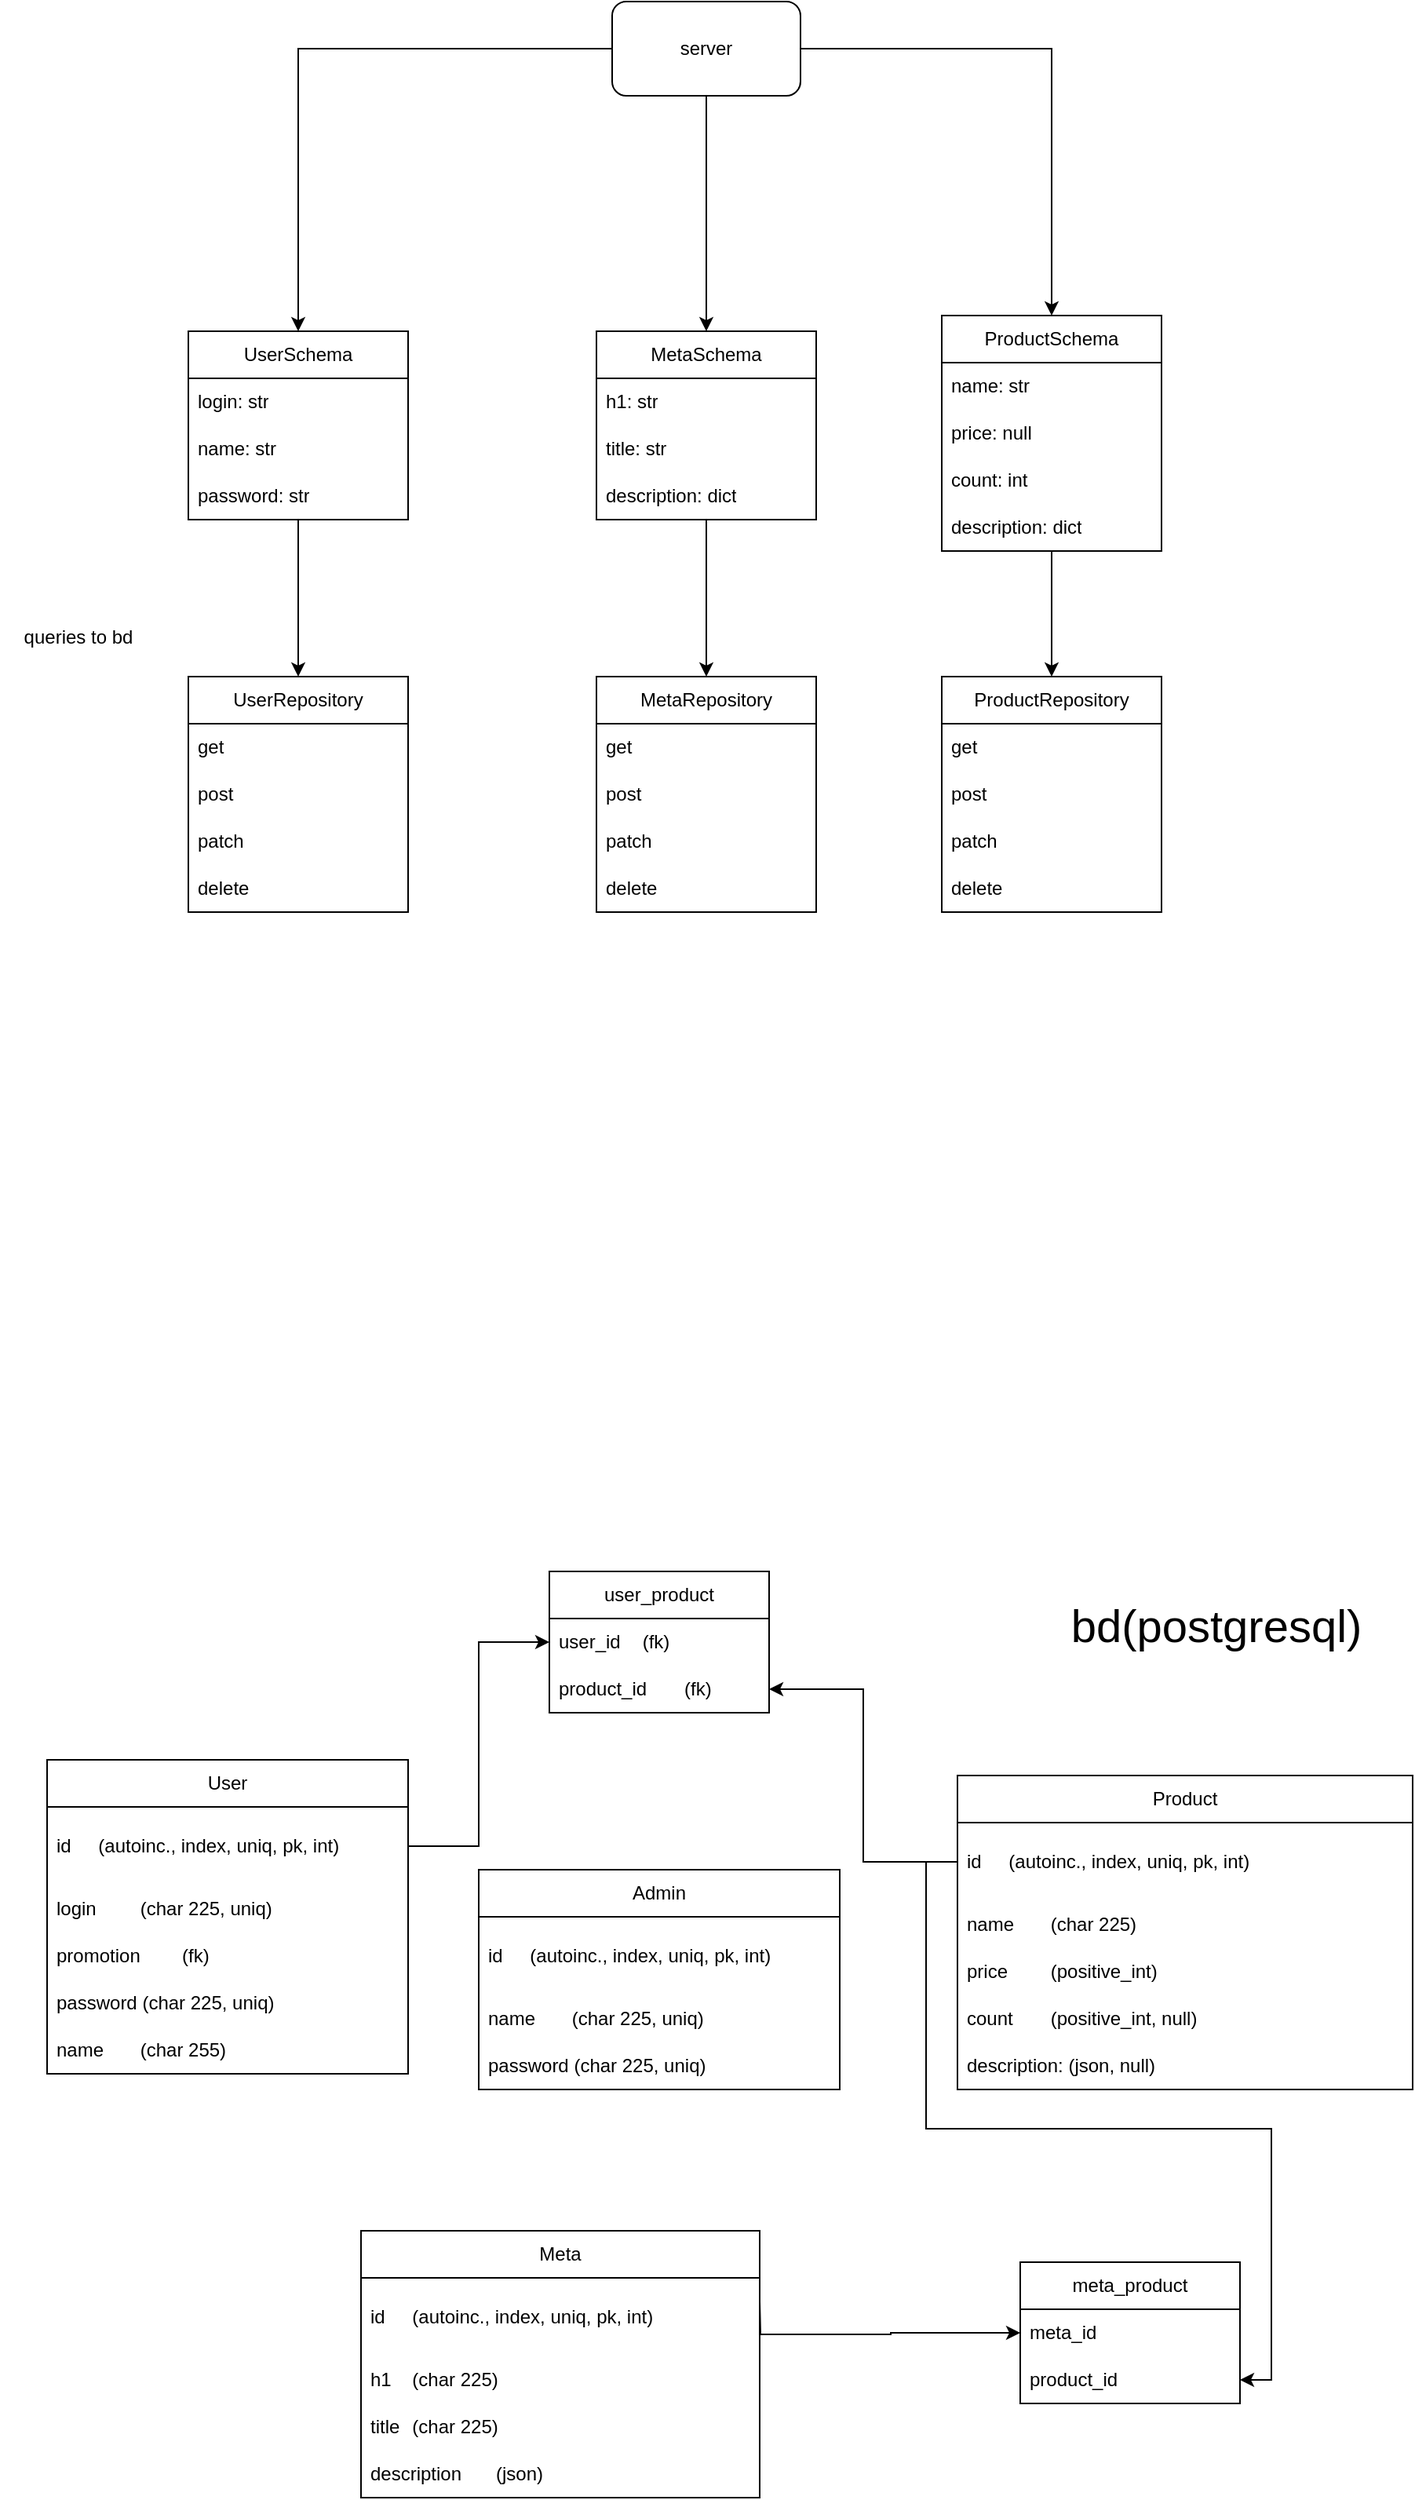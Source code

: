 <mxfile version="22.1.11" type="github">
  <diagram name="Страница — 1" id="qyjsrLol-l17O-QAmHuS">
    <mxGraphModel dx="1050" dy="1699" grid="1" gridSize="10" guides="1" tooltips="1" connect="1" arrows="1" fold="1" page="1" pageScale="1" pageWidth="827" pageHeight="1169" math="0" shadow="0">
      <root>
        <mxCell id="0" />
        <mxCell id="1" parent="0" />
        <mxCell id="70L6qFqrPIOr7-39Y_Ha-1" value="User" style="swimlane;fontStyle=0;childLayout=stackLayout;horizontal=1;startSize=30;horizontalStack=0;resizeParent=1;resizeParentMax=0;resizeLast=0;collapsible=1;marginBottom=0;whiteSpace=wrap;html=1;" vertex="1" parent="1">
          <mxGeometry x="30" y="930" width="230" height="200" as="geometry" />
        </mxCell>
        <mxCell id="70L6qFqrPIOr7-39Y_Ha-2" value="id &lt;span style=&quot;white-space: pre;&quot;&gt;&#x9;&lt;/span&gt;(autoinc., index, uniq, pk, int)" style="text;strokeColor=none;fillColor=none;align=left;verticalAlign=middle;spacingLeft=4;spacingRight=4;overflow=hidden;points=[[0,0.5],[1,0.5]];portConstraint=eastwest;rotatable=0;whiteSpace=wrap;html=1;" vertex="1" parent="70L6qFqrPIOr7-39Y_Ha-1">
          <mxGeometry y="30" width="230" height="50" as="geometry" />
        </mxCell>
        <mxCell id="70L6qFqrPIOr7-39Y_Ha-3" value="login&lt;span style=&quot;white-space: pre;&quot;&gt;&#x9;&lt;/span&gt;(char 225, uniq)" style="text;strokeColor=none;fillColor=none;align=left;verticalAlign=middle;spacingLeft=4;spacingRight=4;overflow=hidden;points=[[0,0.5],[1,0.5]];portConstraint=eastwest;rotatable=0;whiteSpace=wrap;html=1;" vertex="1" parent="70L6qFqrPIOr7-39Y_Ha-1">
          <mxGeometry y="80" width="230" height="30" as="geometry" />
        </mxCell>
        <mxCell id="70L6qFqrPIOr7-39Y_Ha-4" value="promotion&lt;span style=&quot;white-space: pre;&quot;&gt;&#x9;&lt;/span&gt;(fk)" style="text;strokeColor=none;fillColor=none;align=left;verticalAlign=middle;spacingLeft=4;spacingRight=4;overflow=hidden;points=[[0,0.5],[1,0.5]];portConstraint=eastwest;rotatable=0;whiteSpace=wrap;html=1;" vertex="1" parent="70L6qFqrPIOr7-39Y_Ha-1">
          <mxGeometry y="110" width="230" height="30" as="geometry" />
        </mxCell>
        <mxCell id="70L6qFqrPIOr7-39Y_Ha-9" value="password (char 225, uniq)" style="text;strokeColor=none;fillColor=none;align=left;verticalAlign=middle;spacingLeft=4;spacingRight=4;overflow=hidden;points=[[0,0.5],[1,0.5]];portConstraint=eastwest;rotatable=0;whiteSpace=wrap;html=1;" vertex="1" parent="70L6qFqrPIOr7-39Y_Ha-1">
          <mxGeometry y="140" width="230" height="30" as="geometry" />
        </mxCell>
        <mxCell id="70L6qFqrPIOr7-39Y_Ha-38" value="name&lt;span style=&quot;white-space: pre;&quot;&gt;&#x9;&lt;/span&gt;(char 255)" style="text;strokeColor=none;fillColor=none;align=left;verticalAlign=middle;spacingLeft=4;spacingRight=4;overflow=hidden;points=[[0,0.5],[1,0.5]];portConstraint=eastwest;rotatable=0;whiteSpace=wrap;html=1;" vertex="1" parent="70L6qFqrPIOr7-39Y_Ha-1">
          <mxGeometry y="170" width="230" height="30" as="geometry" />
        </mxCell>
        <mxCell id="70L6qFqrPIOr7-39Y_Ha-65" style="edgeStyle=orthogonalEdgeStyle;rounded=0;orthogonalLoop=1;jettySize=auto;html=1;entryX=0.5;entryY=0;entryDx=0;entryDy=0;" edge="1" parent="1" source="70L6qFqrPIOr7-39Y_Ha-5" target="70L6qFqrPIOr7-39Y_Ha-51">
          <mxGeometry relative="1" as="geometry" />
        </mxCell>
        <mxCell id="70L6qFqrPIOr7-39Y_Ha-66" style="edgeStyle=orthogonalEdgeStyle;rounded=0;orthogonalLoop=1;jettySize=auto;html=1;entryX=0.5;entryY=0;entryDx=0;entryDy=0;" edge="1" parent="1" source="70L6qFqrPIOr7-39Y_Ha-5" target="70L6qFqrPIOr7-39Y_Ha-59">
          <mxGeometry relative="1" as="geometry" />
        </mxCell>
        <mxCell id="70L6qFqrPIOr7-39Y_Ha-90" style="edgeStyle=orthogonalEdgeStyle;rounded=0;orthogonalLoop=1;jettySize=auto;html=1;entryX=0.5;entryY=0;entryDx=0;entryDy=0;" edge="1" parent="1" source="70L6qFqrPIOr7-39Y_Ha-5" target="70L6qFqrPIOr7-39Y_Ha-85">
          <mxGeometry relative="1" as="geometry" />
        </mxCell>
        <mxCell id="70L6qFqrPIOr7-39Y_Ha-5" value="server" style="rounded=1;whiteSpace=wrap;html=1;" vertex="1" parent="1">
          <mxGeometry x="390" y="-190" width="120" height="60" as="geometry" />
        </mxCell>
        <mxCell id="70L6qFqrPIOr7-39Y_Ha-11" value="Product" style="swimlane;fontStyle=0;childLayout=stackLayout;horizontal=1;startSize=30;horizontalStack=0;resizeParent=1;resizeParentMax=0;resizeLast=0;collapsible=1;marginBottom=0;whiteSpace=wrap;html=1;" vertex="1" parent="1">
          <mxGeometry x="610" y="940" width="290" height="200" as="geometry" />
        </mxCell>
        <mxCell id="70L6qFqrPIOr7-39Y_Ha-15" value="id &lt;span style=&quot;white-space: pre;&quot;&gt;&#x9;&lt;/span&gt;(autoinc., index, uniq, pk, int)" style="text;strokeColor=none;fillColor=none;align=left;verticalAlign=middle;spacingLeft=4;spacingRight=4;overflow=hidden;points=[[0,0.5],[1,0.5]];portConstraint=eastwest;rotatable=0;whiteSpace=wrap;html=1;" vertex="1" parent="70L6qFqrPIOr7-39Y_Ha-11">
          <mxGeometry y="30" width="290" height="50" as="geometry" />
        </mxCell>
        <mxCell id="70L6qFqrPIOr7-39Y_Ha-16" value="name&lt;span style=&quot;white-space: pre;&quot;&gt;&#x9;&lt;/span&gt;(char 225)" style="text;strokeColor=none;fillColor=none;align=left;verticalAlign=middle;spacingLeft=4;spacingRight=4;overflow=hidden;points=[[0,0.5],[1,0.5]];portConstraint=eastwest;rotatable=0;whiteSpace=wrap;html=1;" vertex="1" parent="70L6qFqrPIOr7-39Y_Ha-11">
          <mxGeometry y="80" width="290" height="30" as="geometry" />
        </mxCell>
        <mxCell id="70L6qFqrPIOr7-39Y_Ha-13" value="price&lt;span style=&quot;white-space: pre;&quot;&gt;&#x9;&lt;/span&gt;(positive_int)" style="text;strokeColor=none;fillColor=none;align=left;verticalAlign=middle;spacingLeft=4;spacingRight=4;overflow=hidden;points=[[0,0.5],[1,0.5]];portConstraint=eastwest;rotatable=0;whiteSpace=wrap;html=1;" vertex="1" parent="70L6qFqrPIOr7-39Y_Ha-11">
          <mxGeometry y="110" width="290" height="30" as="geometry" />
        </mxCell>
        <mxCell id="70L6qFqrPIOr7-39Y_Ha-14" value="count&lt;span style=&quot;white-space: pre;&quot;&gt;&#x9;&lt;/span&gt;(positive_int, null)" style="text;strokeColor=none;fillColor=none;align=left;verticalAlign=middle;spacingLeft=4;spacingRight=4;overflow=hidden;points=[[0,0.5],[1,0.5]];portConstraint=eastwest;rotatable=0;whiteSpace=wrap;html=1;" vertex="1" parent="70L6qFqrPIOr7-39Y_Ha-11">
          <mxGeometry y="140" width="290" height="30" as="geometry" />
        </mxCell>
        <mxCell id="70L6qFqrPIOr7-39Y_Ha-63" value="description: (json, null)" style="text;strokeColor=none;fillColor=none;align=left;verticalAlign=middle;spacingLeft=4;spacingRight=4;overflow=hidden;points=[[0,0.5],[1,0.5]];portConstraint=eastwest;rotatable=0;whiteSpace=wrap;html=1;" vertex="1" parent="70L6qFqrPIOr7-39Y_Ha-11">
          <mxGeometry y="170" width="290" height="30" as="geometry" />
        </mxCell>
        <mxCell id="70L6qFqrPIOr7-39Y_Ha-17" value="user_product" style="swimlane;fontStyle=0;childLayout=stackLayout;horizontal=1;startSize=30;horizontalStack=0;resizeParent=1;resizeParentMax=0;resizeLast=0;collapsible=1;marginBottom=0;whiteSpace=wrap;html=1;" vertex="1" parent="1">
          <mxGeometry x="350" y="810" width="140" height="90" as="geometry" />
        </mxCell>
        <mxCell id="70L6qFqrPIOr7-39Y_Ha-18" value="user_id&lt;span style=&quot;white-space: pre;&quot;&gt;&#x9;&lt;/span&gt;(fk)" style="text;strokeColor=none;fillColor=none;align=left;verticalAlign=middle;spacingLeft=4;spacingRight=4;overflow=hidden;points=[[0,0.5],[1,0.5]];portConstraint=eastwest;rotatable=0;whiteSpace=wrap;html=1;" vertex="1" parent="70L6qFqrPIOr7-39Y_Ha-17">
          <mxGeometry y="30" width="140" height="30" as="geometry" />
        </mxCell>
        <mxCell id="70L6qFqrPIOr7-39Y_Ha-19" value="product_id&lt;span style=&quot;white-space: pre;&quot;&gt;&#x9;&lt;/span&gt;(fk)" style="text;strokeColor=none;fillColor=none;align=left;verticalAlign=middle;spacingLeft=4;spacingRight=4;overflow=hidden;points=[[0,0.5],[1,0.5]];portConstraint=eastwest;rotatable=0;whiteSpace=wrap;html=1;" vertex="1" parent="70L6qFqrPIOr7-39Y_Ha-17">
          <mxGeometry y="60" width="140" height="30" as="geometry" />
        </mxCell>
        <mxCell id="70L6qFqrPIOr7-39Y_Ha-21" style="edgeStyle=orthogonalEdgeStyle;rounded=0;orthogonalLoop=1;jettySize=auto;html=1;entryX=0;entryY=0.5;entryDx=0;entryDy=0;" edge="1" parent="1" source="70L6qFqrPIOr7-39Y_Ha-2" target="70L6qFqrPIOr7-39Y_Ha-18">
          <mxGeometry relative="1" as="geometry" />
        </mxCell>
        <mxCell id="70L6qFqrPIOr7-39Y_Ha-25" style="edgeStyle=orthogonalEdgeStyle;rounded=0;orthogonalLoop=1;jettySize=auto;html=1;entryX=1;entryY=0.5;entryDx=0;entryDy=0;" edge="1" parent="1" source="70L6qFqrPIOr7-39Y_Ha-15" target="70L6qFqrPIOr7-39Y_Ha-19">
          <mxGeometry relative="1" as="geometry" />
        </mxCell>
        <mxCell id="70L6qFqrPIOr7-39Y_Ha-27" value="Admin" style="swimlane;fontStyle=0;childLayout=stackLayout;horizontal=1;startSize=30;horizontalStack=0;resizeParent=1;resizeParentMax=0;resizeLast=0;collapsible=1;marginBottom=0;whiteSpace=wrap;html=1;" vertex="1" parent="1">
          <mxGeometry x="305" y="1000" width="230" height="140" as="geometry" />
        </mxCell>
        <mxCell id="70L6qFqrPIOr7-39Y_Ha-28" value="id &lt;span style=&quot;white-space: pre;&quot;&gt;&#x9;&lt;/span&gt;(autoinc., index, uniq, pk, int)" style="text;strokeColor=none;fillColor=none;align=left;verticalAlign=middle;spacingLeft=4;spacingRight=4;overflow=hidden;points=[[0,0.5],[1,0.5]];portConstraint=eastwest;rotatable=0;whiteSpace=wrap;html=1;" vertex="1" parent="70L6qFqrPIOr7-39Y_Ha-27">
          <mxGeometry y="30" width="230" height="50" as="geometry" />
        </mxCell>
        <mxCell id="70L6qFqrPIOr7-39Y_Ha-29" value="name&lt;span style=&quot;white-space: pre;&quot;&gt;&#x9;&lt;/span&gt;(char 225, uniq)" style="text;strokeColor=none;fillColor=none;align=left;verticalAlign=middle;spacingLeft=4;spacingRight=4;overflow=hidden;points=[[0,0.5],[1,0.5]];portConstraint=eastwest;rotatable=0;whiteSpace=wrap;html=1;" vertex="1" parent="70L6qFqrPIOr7-39Y_Ha-27">
          <mxGeometry y="80" width="230" height="30" as="geometry" />
        </mxCell>
        <mxCell id="70L6qFqrPIOr7-39Y_Ha-31" value="password (char 225, uniq)" style="text;strokeColor=none;fillColor=none;align=left;verticalAlign=middle;spacingLeft=4;spacingRight=4;overflow=hidden;points=[[0,0.5],[1,0.5]];portConstraint=eastwest;rotatable=0;whiteSpace=wrap;html=1;" vertex="1" parent="70L6qFqrPIOr7-39Y_Ha-27">
          <mxGeometry y="110" width="230" height="30" as="geometry" />
        </mxCell>
        <mxCell id="70L6qFqrPIOr7-39Y_Ha-33" value="bd(postgresql)" style="text;html=1;strokeColor=none;fillColor=none;align=center;verticalAlign=middle;whiteSpace=wrap;rounded=0;fontSize=29;" vertex="1" parent="1">
          <mxGeometry x="670" y="810" width="210" height="70" as="geometry" />
        </mxCell>
        <mxCell id="70L6qFqrPIOr7-39Y_Ha-34" value="UserRepository" style="swimlane;fontStyle=0;childLayout=stackLayout;horizontal=1;startSize=30;horizontalStack=0;resizeParent=1;resizeParentMax=0;resizeLast=0;collapsible=1;marginBottom=0;whiteSpace=wrap;html=1;" vertex="1" parent="1">
          <mxGeometry x="120" y="240" width="140" height="150" as="geometry" />
        </mxCell>
        <mxCell id="70L6qFqrPIOr7-39Y_Ha-35" value="get" style="text;strokeColor=none;fillColor=none;align=left;verticalAlign=middle;spacingLeft=4;spacingRight=4;overflow=hidden;points=[[0,0.5],[1,0.5]];portConstraint=eastwest;rotatable=0;whiteSpace=wrap;html=1;" vertex="1" parent="70L6qFqrPIOr7-39Y_Ha-34">
          <mxGeometry y="30" width="140" height="30" as="geometry" />
        </mxCell>
        <mxCell id="70L6qFqrPIOr7-39Y_Ha-36" value="post" style="text;strokeColor=none;fillColor=none;align=left;verticalAlign=middle;spacingLeft=4;spacingRight=4;overflow=hidden;points=[[0,0.5],[1,0.5]];portConstraint=eastwest;rotatable=0;whiteSpace=wrap;html=1;" vertex="1" parent="70L6qFqrPIOr7-39Y_Ha-34">
          <mxGeometry y="60" width="140" height="30" as="geometry" />
        </mxCell>
        <mxCell id="70L6qFqrPIOr7-39Y_Ha-37" value="patch" style="text;strokeColor=none;fillColor=none;align=left;verticalAlign=middle;spacingLeft=4;spacingRight=4;overflow=hidden;points=[[0,0.5],[1,0.5]];portConstraint=eastwest;rotatable=0;whiteSpace=wrap;html=1;" vertex="1" parent="70L6qFqrPIOr7-39Y_Ha-34">
          <mxGeometry y="90" width="140" height="30" as="geometry" />
        </mxCell>
        <mxCell id="70L6qFqrPIOr7-39Y_Ha-39" value="delete" style="text;strokeColor=none;fillColor=none;align=left;verticalAlign=middle;spacingLeft=4;spacingRight=4;overflow=hidden;points=[[0,0.5],[1,0.5]];portConstraint=eastwest;rotatable=0;whiteSpace=wrap;html=1;" vertex="1" parent="70L6qFqrPIOr7-39Y_Ha-34">
          <mxGeometry y="120" width="140" height="30" as="geometry" />
        </mxCell>
        <mxCell id="70L6qFqrPIOr7-39Y_Ha-40" value="ProductRepository" style="swimlane;fontStyle=0;childLayout=stackLayout;horizontal=1;startSize=30;horizontalStack=0;resizeParent=1;resizeParentMax=0;resizeLast=0;collapsible=1;marginBottom=0;whiteSpace=wrap;html=1;" vertex="1" parent="1">
          <mxGeometry x="600" y="240" width="140" height="150" as="geometry" />
        </mxCell>
        <mxCell id="70L6qFqrPIOr7-39Y_Ha-41" value="get" style="text;strokeColor=none;fillColor=none;align=left;verticalAlign=middle;spacingLeft=4;spacingRight=4;overflow=hidden;points=[[0,0.5],[1,0.5]];portConstraint=eastwest;rotatable=0;whiteSpace=wrap;html=1;" vertex="1" parent="70L6qFqrPIOr7-39Y_Ha-40">
          <mxGeometry y="30" width="140" height="30" as="geometry" />
        </mxCell>
        <mxCell id="70L6qFqrPIOr7-39Y_Ha-42" value="post" style="text;strokeColor=none;fillColor=none;align=left;verticalAlign=middle;spacingLeft=4;spacingRight=4;overflow=hidden;points=[[0,0.5],[1,0.5]];portConstraint=eastwest;rotatable=0;whiteSpace=wrap;html=1;" vertex="1" parent="70L6qFqrPIOr7-39Y_Ha-40">
          <mxGeometry y="60" width="140" height="30" as="geometry" />
        </mxCell>
        <mxCell id="70L6qFqrPIOr7-39Y_Ha-43" value="patch" style="text;strokeColor=none;fillColor=none;align=left;verticalAlign=middle;spacingLeft=4;spacingRight=4;overflow=hidden;points=[[0,0.5],[1,0.5]];portConstraint=eastwest;rotatable=0;whiteSpace=wrap;html=1;" vertex="1" parent="70L6qFqrPIOr7-39Y_Ha-40">
          <mxGeometry y="90" width="140" height="30" as="geometry" />
        </mxCell>
        <mxCell id="70L6qFqrPIOr7-39Y_Ha-44" value="delete" style="text;strokeColor=none;fillColor=none;align=left;verticalAlign=middle;spacingLeft=4;spacingRight=4;overflow=hidden;points=[[0,0.5],[1,0.5]];portConstraint=eastwest;rotatable=0;whiteSpace=wrap;html=1;" vertex="1" parent="70L6qFqrPIOr7-39Y_Ha-40">
          <mxGeometry y="120" width="140" height="30" as="geometry" />
        </mxCell>
        <mxCell id="70L6qFqrPIOr7-39Y_Ha-50" value="queries to bd" style="text;html=1;strokeColor=none;fillColor=none;align=center;verticalAlign=middle;whiteSpace=wrap;rounded=0;" vertex="1" parent="1">
          <mxGeometry y="200" width="100" height="30" as="geometry" />
        </mxCell>
        <mxCell id="70L6qFqrPIOr7-39Y_Ha-68" style="edgeStyle=orthogonalEdgeStyle;rounded=0;orthogonalLoop=1;jettySize=auto;html=1;entryX=0.5;entryY=0;entryDx=0;entryDy=0;" edge="1" parent="1" source="70L6qFqrPIOr7-39Y_Ha-51" target="70L6qFqrPIOr7-39Y_Ha-34">
          <mxGeometry relative="1" as="geometry" />
        </mxCell>
        <mxCell id="70L6qFqrPIOr7-39Y_Ha-51" value="UserSchema" style="swimlane;fontStyle=0;childLayout=stackLayout;horizontal=1;startSize=30;horizontalStack=0;resizeParent=1;resizeParentMax=0;resizeLast=0;collapsible=1;marginBottom=0;whiteSpace=wrap;html=1;" vertex="1" parent="1">
          <mxGeometry x="120" y="20" width="140" height="120" as="geometry" />
        </mxCell>
        <mxCell id="70L6qFqrPIOr7-39Y_Ha-52" value="login: str" style="text;strokeColor=none;fillColor=none;align=left;verticalAlign=middle;spacingLeft=4;spacingRight=4;overflow=hidden;points=[[0,0.5],[1,0.5]];portConstraint=eastwest;rotatable=0;whiteSpace=wrap;html=1;" vertex="1" parent="70L6qFqrPIOr7-39Y_Ha-51">
          <mxGeometry y="30" width="140" height="30" as="geometry" />
        </mxCell>
        <mxCell id="70L6qFqrPIOr7-39Y_Ha-53" value="name: str" style="text;strokeColor=none;fillColor=none;align=left;verticalAlign=middle;spacingLeft=4;spacingRight=4;overflow=hidden;points=[[0,0.5],[1,0.5]];portConstraint=eastwest;rotatable=0;whiteSpace=wrap;html=1;" vertex="1" parent="70L6qFqrPIOr7-39Y_Ha-51">
          <mxGeometry y="60" width="140" height="30" as="geometry" />
        </mxCell>
        <mxCell id="70L6qFqrPIOr7-39Y_Ha-54" value="password: str" style="text;strokeColor=none;fillColor=none;align=left;verticalAlign=middle;spacingLeft=4;spacingRight=4;overflow=hidden;points=[[0,0.5],[1,0.5]];portConstraint=eastwest;rotatable=0;whiteSpace=wrap;html=1;" vertex="1" parent="70L6qFqrPIOr7-39Y_Ha-51">
          <mxGeometry y="90" width="140" height="30" as="geometry" />
        </mxCell>
        <mxCell id="70L6qFqrPIOr7-39Y_Ha-67" style="edgeStyle=orthogonalEdgeStyle;rounded=0;orthogonalLoop=1;jettySize=auto;html=1;entryX=0.5;entryY=0;entryDx=0;entryDy=0;" edge="1" parent="1" source="70L6qFqrPIOr7-39Y_Ha-59" target="70L6qFqrPIOr7-39Y_Ha-40">
          <mxGeometry relative="1" as="geometry" />
        </mxCell>
        <mxCell id="70L6qFqrPIOr7-39Y_Ha-59" value="ProductSchema" style="swimlane;fontStyle=0;childLayout=stackLayout;horizontal=1;startSize=30;horizontalStack=0;resizeParent=1;resizeParentMax=0;resizeLast=0;collapsible=1;marginBottom=0;whiteSpace=wrap;html=1;" vertex="1" parent="1">
          <mxGeometry x="600" y="10" width="140" height="150" as="geometry" />
        </mxCell>
        <mxCell id="70L6qFqrPIOr7-39Y_Ha-60" value="name: str" style="text;strokeColor=none;fillColor=none;align=left;verticalAlign=middle;spacingLeft=4;spacingRight=4;overflow=hidden;points=[[0,0.5],[1,0.5]];portConstraint=eastwest;rotatable=0;whiteSpace=wrap;html=1;" vertex="1" parent="70L6qFqrPIOr7-39Y_Ha-59">
          <mxGeometry y="30" width="140" height="30" as="geometry" />
        </mxCell>
        <mxCell id="70L6qFqrPIOr7-39Y_Ha-61" value="price: null" style="text;strokeColor=none;fillColor=none;align=left;verticalAlign=middle;spacingLeft=4;spacingRight=4;overflow=hidden;points=[[0,0.5],[1,0.5]];portConstraint=eastwest;rotatable=0;whiteSpace=wrap;html=1;" vertex="1" parent="70L6qFqrPIOr7-39Y_Ha-59">
          <mxGeometry y="60" width="140" height="30" as="geometry" />
        </mxCell>
        <mxCell id="70L6qFqrPIOr7-39Y_Ha-62" value="count: int" style="text;strokeColor=none;fillColor=none;align=left;verticalAlign=middle;spacingLeft=4;spacingRight=4;overflow=hidden;points=[[0,0.5],[1,0.5]];portConstraint=eastwest;rotatable=0;whiteSpace=wrap;html=1;" vertex="1" parent="70L6qFqrPIOr7-39Y_Ha-59">
          <mxGeometry y="90" width="140" height="30" as="geometry" />
        </mxCell>
        <mxCell id="70L6qFqrPIOr7-39Y_Ha-64" value="description: dict" style="text;strokeColor=none;fillColor=none;align=left;verticalAlign=middle;spacingLeft=4;spacingRight=4;overflow=hidden;points=[[0,0.5],[1,0.5]];portConstraint=eastwest;rotatable=0;whiteSpace=wrap;html=1;" vertex="1" parent="70L6qFqrPIOr7-39Y_Ha-59">
          <mxGeometry y="120" width="140" height="30" as="geometry" />
        </mxCell>
        <mxCell id="70L6qFqrPIOr7-39Y_Ha-69" value="Meta" style="swimlane;fontStyle=0;childLayout=stackLayout;horizontal=1;startSize=30;horizontalStack=0;resizeParent=1;resizeParentMax=0;resizeLast=0;collapsible=1;marginBottom=0;whiteSpace=wrap;html=1;" vertex="1" parent="1">
          <mxGeometry x="230" y="1230" width="254" height="170" as="geometry" />
        </mxCell>
        <mxCell id="70L6qFqrPIOr7-39Y_Ha-89" value="id &lt;span style=&quot;white-space: pre;&quot;&gt;&#x9;&lt;/span&gt;(autoinc., index, uniq, pk, int)" style="text;strokeColor=none;fillColor=none;align=left;verticalAlign=middle;spacingLeft=4;spacingRight=4;overflow=hidden;points=[[0,0.5],[1,0.5]];portConstraint=eastwest;rotatable=0;whiteSpace=wrap;html=1;" vertex="1" parent="70L6qFqrPIOr7-39Y_Ha-69">
          <mxGeometry y="30" width="254" height="50" as="geometry" />
        </mxCell>
        <mxCell id="70L6qFqrPIOr7-39Y_Ha-70" value="h1&lt;span style=&quot;white-space: pre;&quot;&gt;&#x9;&lt;/span&gt;(char 225)" style="text;strokeColor=none;fillColor=none;align=left;verticalAlign=middle;spacingLeft=4;spacingRight=4;overflow=hidden;points=[[0,0.5],[1,0.5]];portConstraint=eastwest;rotatable=0;whiteSpace=wrap;html=1;" vertex="1" parent="70L6qFqrPIOr7-39Y_Ha-69">
          <mxGeometry y="80" width="254" height="30" as="geometry" />
        </mxCell>
        <mxCell id="70L6qFqrPIOr7-39Y_Ha-71" value="title&lt;span style=&quot;white-space: pre;&quot;&gt;&#x9;&lt;/span&gt;(char 225)" style="text;strokeColor=none;fillColor=none;align=left;verticalAlign=middle;spacingLeft=4;spacingRight=4;overflow=hidden;points=[[0,0.5],[1,0.5]];portConstraint=eastwest;rotatable=0;whiteSpace=wrap;html=1;" vertex="1" parent="70L6qFqrPIOr7-39Y_Ha-69">
          <mxGeometry y="110" width="254" height="30" as="geometry" />
        </mxCell>
        <mxCell id="70L6qFqrPIOr7-39Y_Ha-72" value="description&lt;span style=&quot;white-space: pre;&quot;&gt;&#x9;&lt;/span&gt;(json)" style="text;strokeColor=none;fillColor=none;align=left;verticalAlign=middle;spacingLeft=4;spacingRight=4;overflow=hidden;points=[[0,0.5],[1,0.5]];portConstraint=eastwest;rotatable=0;whiteSpace=wrap;html=1;" vertex="1" parent="70L6qFqrPIOr7-39Y_Ha-69">
          <mxGeometry y="140" width="254" height="30" as="geometry" />
        </mxCell>
        <mxCell id="70L6qFqrPIOr7-39Y_Ha-74" value="meta_product" style="swimlane;fontStyle=0;childLayout=stackLayout;horizontal=1;startSize=30;horizontalStack=0;resizeParent=1;resizeParentMax=0;resizeLast=0;collapsible=1;marginBottom=0;whiteSpace=wrap;html=1;" vertex="1" parent="1">
          <mxGeometry x="650" y="1250" width="140" height="90" as="geometry" />
        </mxCell>
        <mxCell id="70L6qFqrPIOr7-39Y_Ha-75" value="meta_id" style="text;strokeColor=none;fillColor=none;align=left;verticalAlign=middle;spacingLeft=4;spacingRight=4;overflow=hidden;points=[[0,0.5],[1,0.5]];portConstraint=eastwest;rotatable=0;whiteSpace=wrap;html=1;" vertex="1" parent="70L6qFqrPIOr7-39Y_Ha-74">
          <mxGeometry y="30" width="140" height="30" as="geometry" />
        </mxCell>
        <mxCell id="70L6qFqrPIOr7-39Y_Ha-76" value="product_id" style="text;strokeColor=none;fillColor=none;align=left;verticalAlign=middle;spacingLeft=4;spacingRight=4;overflow=hidden;points=[[0,0.5],[1,0.5]];portConstraint=eastwest;rotatable=0;whiteSpace=wrap;html=1;" vertex="1" parent="70L6qFqrPIOr7-39Y_Ha-74">
          <mxGeometry y="60" width="140" height="30" as="geometry" />
        </mxCell>
        <mxCell id="70L6qFqrPIOr7-39Y_Ha-78" style="edgeStyle=orthogonalEdgeStyle;rounded=0;orthogonalLoop=1;jettySize=auto;html=1;entryX=0;entryY=0.5;entryDx=0;entryDy=0;" edge="1" parent="1" target="70L6qFqrPIOr7-39Y_Ha-75">
          <mxGeometry relative="1" as="geometry">
            <mxPoint x="484" y="1275" as="sourcePoint" />
          </mxGeometry>
        </mxCell>
        <mxCell id="70L6qFqrPIOr7-39Y_Ha-79" style="edgeStyle=orthogonalEdgeStyle;rounded=0;orthogonalLoop=1;jettySize=auto;html=1;entryX=1;entryY=0.5;entryDx=0;entryDy=0;" edge="1" parent="1" source="70L6qFqrPIOr7-39Y_Ha-15" target="70L6qFqrPIOr7-39Y_Ha-76">
          <mxGeometry relative="1" as="geometry" />
        </mxCell>
        <mxCell id="70L6qFqrPIOr7-39Y_Ha-80" value="MetaRepository" style="swimlane;fontStyle=0;childLayout=stackLayout;horizontal=1;startSize=30;horizontalStack=0;resizeParent=1;resizeParentMax=0;resizeLast=0;collapsible=1;marginBottom=0;whiteSpace=wrap;html=1;" vertex="1" parent="1">
          <mxGeometry x="380" y="240" width="140" height="150" as="geometry" />
        </mxCell>
        <mxCell id="70L6qFqrPIOr7-39Y_Ha-81" value="get" style="text;strokeColor=none;fillColor=none;align=left;verticalAlign=middle;spacingLeft=4;spacingRight=4;overflow=hidden;points=[[0,0.5],[1,0.5]];portConstraint=eastwest;rotatable=0;whiteSpace=wrap;html=1;" vertex="1" parent="70L6qFqrPIOr7-39Y_Ha-80">
          <mxGeometry y="30" width="140" height="30" as="geometry" />
        </mxCell>
        <mxCell id="70L6qFqrPIOr7-39Y_Ha-82" value="post" style="text;strokeColor=none;fillColor=none;align=left;verticalAlign=middle;spacingLeft=4;spacingRight=4;overflow=hidden;points=[[0,0.5],[1,0.5]];portConstraint=eastwest;rotatable=0;whiteSpace=wrap;html=1;" vertex="1" parent="70L6qFqrPIOr7-39Y_Ha-80">
          <mxGeometry y="60" width="140" height="30" as="geometry" />
        </mxCell>
        <mxCell id="70L6qFqrPIOr7-39Y_Ha-83" value="patch" style="text;strokeColor=none;fillColor=none;align=left;verticalAlign=middle;spacingLeft=4;spacingRight=4;overflow=hidden;points=[[0,0.5],[1,0.5]];portConstraint=eastwest;rotatable=0;whiteSpace=wrap;html=1;" vertex="1" parent="70L6qFqrPIOr7-39Y_Ha-80">
          <mxGeometry y="90" width="140" height="30" as="geometry" />
        </mxCell>
        <mxCell id="70L6qFqrPIOr7-39Y_Ha-84" value="delete" style="text;strokeColor=none;fillColor=none;align=left;verticalAlign=middle;spacingLeft=4;spacingRight=4;overflow=hidden;points=[[0,0.5],[1,0.5]];portConstraint=eastwest;rotatable=0;whiteSpace=wrap;html=1;" vertex="1" parent="70L6qFqrPIOr7-39Y_Ha-80">
          <mxGeometry y="120" width="140" height="30" as="geometry" />
        </mxCell>
        <mxCell id="70L6qFqrPIOr7-39Y_Ha-91" style="edgeStyle=orthogonalEdgeStyle;rounded=0;orthogonalLoop=1;jettySize=auto;html=1;entryX=0.5;entryY=0;entryDx=0;entryDy=0;" edge="1" parent="1" source="70L6qFqrPIOr7-39Y_Ha-85" target="70L6qFqrPIOr7-39Y_Ha-80">
          <mxGeometry relative="1" as="geometry" />
        </mxCell>
        <mxCell id="70L6qFqrPIOr7-39Y_Ha-85" value="MetaSchema" style="swimlane;fontStyle=0;childLayout=stackLayout;horizontal=1;startSize=30;horizontalStack=0;resizeParent=1;resizeParentMax=0;resizeLast=0;collapsible=1;marginBottom=0;whiteSpace=wrap;html=1;" vertex="1" parent="1">
          <mxGeometry x="380" y="20" width="140" height="120" as="geometry" />
        </mxCell>
        <mxCell id="70L6qFqrPIOr7-39Y_Ha-86" value="h1: str" style="text;strokeColor=none;fillColor=none;align=left;verticalAlign=middle;spacingLeft=4;spacingRight=4;overflow=hidden;points=[[0,0.5],[1,0.5]];portConstraint=eastwest;rotatable=0;whiteSpace=wrap;html=1;" vertex="1" parent="70L6qFqrPIOr7-39Y_Ha-85">
          <mxGeometry y="30" width="140" height="30" as="geometry" />
        </mxCell>
        <mxCell id="70L6qFqrPIOr7-39Y_Ha-87" value="title: str" style="text;strokeColor=none;fillColor=none;align=left;verticalAlign=middle;spacingLeft=4;spacingRight=4;overflow=hidden;points=[[0,0.5],[1,0.5]];portConstraint=eastwest;rotatable=0;whiteSpace=wrap;html=1;" vertex="1" parent="70L6qFqrPIOr7-39Y_Ha-85">
          <mxGeometry y="60" width="140" height="30" as="geometry" />
        </mxCell>
        <mxCell id="70L6qFqrPIOr7-39Y_Ha-88" value="description: dict" style="text;strokeColor=none;fillColor=none;align=left;verticalAlign=middle;spacingLeft=4;spacingRight=4;overflow=hidden;points=[[0,0.5],[1,0.5]];portConstraint=eastwest;rotatable=0;whiteSpace=wrap;html=1;" vertex="1" parent="70L6qFqrPIOr7-39Y_Ha-85">
          <mxGeometry y="90" width="140" height="30" as="geometry" />
        </mxCell>
      </root>
    </mxGraphModel>
  </diagram>
</mxfile>
